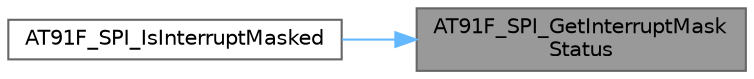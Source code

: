 digraph "AT91F_SPI_GetInterruptMaskStatus"
{
 // LATEX_PDF_SIZE
  bgcolor="transparent";
  edge [fontname=Helvetica,fontsize=10,labelfontname=Helvetica,labelfontsize=10];
  node [fontname=Helvetica,fontsize=10,shape=box,height=0.2,width=0.4];
  rankdir="RL";
  Node1 [id="Node000001",label="AT91F_SPI_GetInterruptMask\lStatus",height=0.2,width=0.4,color="gray40", fillcolor="grey60", style="filled", fontcolor="black",tooltip="Return SPI Interrupt Mask Status."];
  Node1 -> Node2 [id="edge2_Node000001_Node000002",dir="back",color="steelblue1",style="solid",tooltip=" "];
  Node2 [id="Node000002",label="AT91F_SPI_IsInterruptMasked",height=0.2,width=0.4,color="grey40", fillcolor="white", style="filled",URL="$lib___a_t91_s_a_m7_s64_8h.html#a1a998225d2f68e4e4d2649ecd4ecdcbc",tooltip="Test if SPI Interrupt is Masked."];
}
